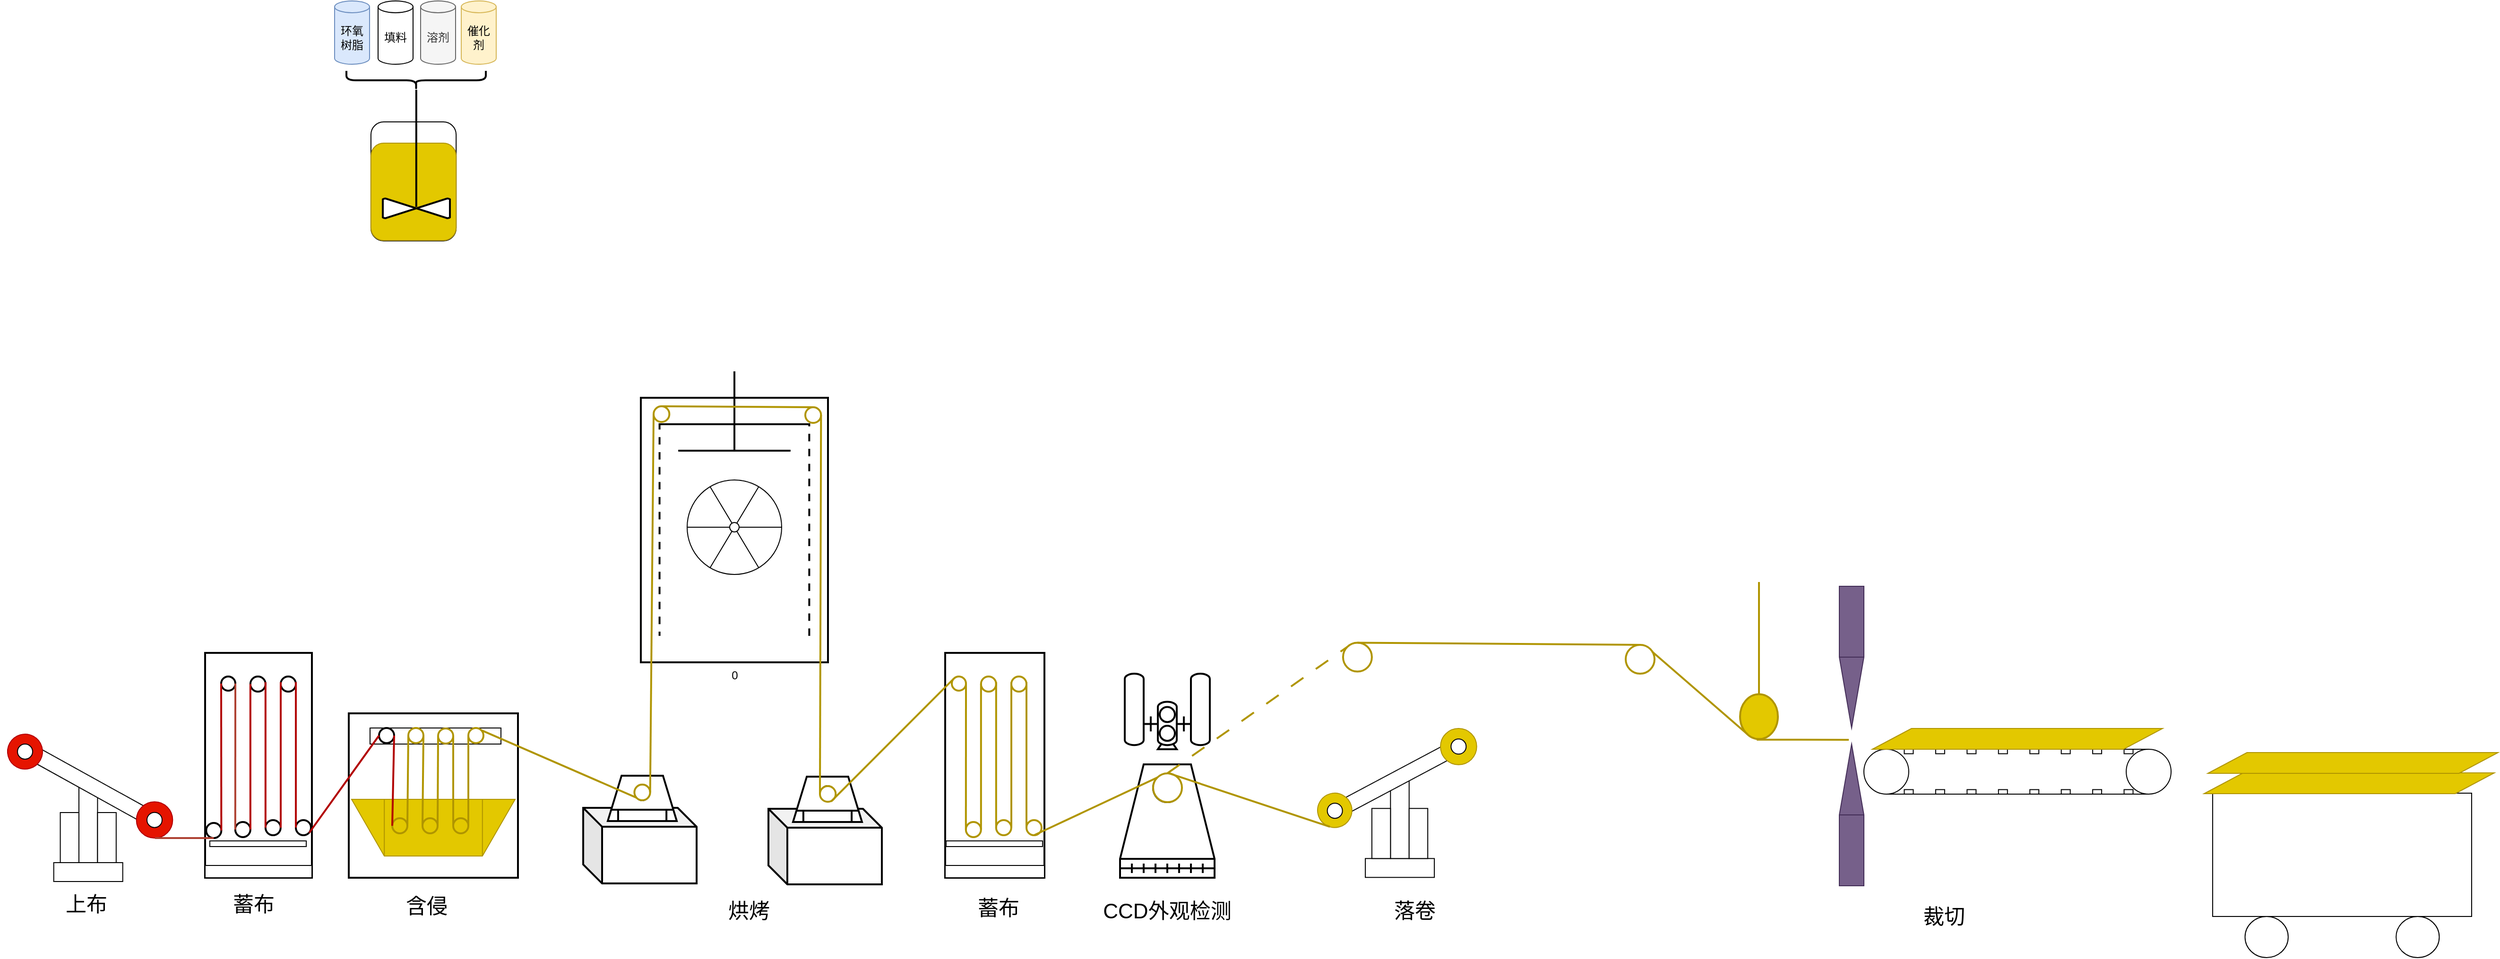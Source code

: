 <mxfile version="27.1.4">
  <diagram name="第 1 页" id="NM45Fy-Pm7l9fKpPG5w4">
    <mxGraphModel dx="3313" dy="3507" grid="0" gridSize="10" guides="1" tooltips="1" connect="1" arrows="1" fold="1" page="1" pageScale="1" pageWidth="900" pageHeight="1600" math="0" shadow="0">
      <root>
        <mxCell id="0" />
        <mxCell id="1" parent="0" />
        <mxCell id="Wi9fWY7tMc1d5rnaZym0-82" value="" style="verticalLabelPosition=bottom;verticalAlign=top;html=1;shape=mxgraph.basic.rect;fillColor2=none;strokeWidth=2;size=20;indent=5;" vertex="1" parent="1">
          <mxGeometry x="379" y="286" width="179" height="174" as="geometry" />
        </mxCell>
        <mxCell id="Wi9fWY7tMc1d5rnaZym0-72" value="" style="rounded=1;whiteSpace=wrap;html=1;direction=south;" vertex="1" parent="1">
          <mxGeometry x="402.45" y="-340" width="90.14" height="126" as="geometry" />
        </mxCell>
        <mxCell id="Wi9fWY7tMc1d5rnaZym0-1" value="环氧树脂" style="shape=cylinder3;whiteSpace=wrap;html=1;boundedLbl=1;backgroundOutline=1;size=6.229;fillColor=#dae8fc;strokeColor=#6c8ebf;" vertex="1" parent="1">
          <mxGeometry x="364" y="-468" width="37" height="67" as="geometry" />
        </mxCell>
        <mxCell id="Wi9fWY7tMc1d5rnaZym0-13" value="填料" style="shape=cylinder3;whiteSpace=wrap;html=1;boundedLbl=1;backgroundOutline=1;size=6.229;" vertex="1" parent="1">
          <mxGeometry x="410" y="-468" width="37" height="67" as="geometry" />
        </mxCell>
        <mxCell id="Wi9fWY7tMc1d5rnaZym0-14" value="溶剂" style="shape=cylinder3;whiteSpace=wrap;html=1;boundedLbl=1;backgroundOutline=1;size=6.229;fillColor=#f5f5f5;strokeColor=#666666;fontColor=#333333;" vertex="1" parent="1">
          <mxGeometry x="455" y="-468" width="37" height="67" as="geometry" />
        </mxCell>
        <mxCell id="Wi9fWY7tMc1d5rnaZym0-15" value="催化剂" style="shape=cylinder3;whiteSpace=wrap;html=1;boundedLbl=1;backgroundOutline=1;size=6.229;fillColor=#fff2cc;strokeColor=#d6b656;" vertex="1" parent="1">
          <mxGeometry x="498" y="-468" width="37" height="67" as="geometry" />
        </mxCell>
        <mxCell id="Wi9fWY7tMc1d5rnaZym0-23" value="" style="shape=curlyBracket;whiteSpace=wrap;html=1;rounded=1;labelPosition=left;verticalLabelPosition=middle;align=right;verticalAlign=middle;direction=north;strokeWidth=2;" vertex="1" parent="1">
          <mxGeometry x="376.5" y="-394" width="147.5" height="20" as="geometry" />
        </mxCell>
        <mxCell id="Wi9fWY7tMc1d5rnaZym0-24" value="" style="rounded=0;whiteSpace=wrap;html=1;" vertex="1" parent="1">
          <mxGeometry x="66.86" y="444" width="73" height="20" as="geometry" />
        </mxCell>
        <mxCell id="Wi9fWY7tMc1d5rnaZym0-25" value="" style="rounded=0;whiteSpace=wrap;html=1;" vertex="1" parent="1">
          <mxGeometry x="93.5" y="358" width="19.71" height="86" as="geometry" />
        </mxCell>
        <mxCell id="Wi9fWY7tMc1d5rnaZym0-29" value="" style="verticalLabelPosition=bottom;verticalAlign=top;html=1;shape=mxgraph.basic.plaque;dx=6;whiteSpace=wrap;rotation=29;" vertex="1" parent="1">
          <mxGeometry x="27" y="355" width="161.41" height="16" as="geometry" />
        </mxCell>
        <mxCell id="Wi9fWY7tMc1d5rnaZym0-30" value="" style="ellipse;whiteSpace=wrap;html=1;aspect=fixed;rotation=0;fillColor=#e51400;fontColor=#ffffff;strokeColor=#B20000;" vertex="1" parent="1">
          <mxGeometry x="154.32" y="379.66" width="38.34" height="38.34" as="geometry" />
        </mxCell>
        <mxCell id="Wi9fWY7tMc1d5rnaZym0-34" value="" style="ellipse;whiteSpace=wrap;html=1;aspect=fixed;rotation=29;fillColor=#e51400;fontColor=#ffffff;strokeColor=#B20000;" vertex="1" parent="1">
          <mxGeometry x="18" y="308" width="37" height="37" as="geometry" />
        </mxCell>
        <mxCell id="Wi9fWY7tMc1d5rnaZym0-35" value="" style="rounded=0;whiteSpace=wrap;html=1;" vertex="1" parent="1">
          <mxGeometry x="113.21" y="391" width="19.71" height="53" as="geometry" />
        </mxCell>
        <mxCell id="Wi9fWY7tMc1d5rnaZym0-36" value="" style="rounded=0;whiteSpace=wrap;html=1;" vertex="1" parent="1">
          <mxGeometry x="73.79" y="391" width="19.71" height="53" as="geometry" />
        </mxCell>
        <mxCell id="Wi9fWY7tMc1d5rnaZym0-37" value="" style="rounded=0;whiteSpace=wrap;html=1;strokeWidth=2;" vertex="1" parent="1">
          <mxGeometry x="227" y="222" width="113" height="238" as="geometry" />
        </mxCell>
        <mxCell id="Wi9fWY7tMc1d5rnaZym0-38" value="" style="ellipse;whiteSpace=wrap;html=1;aspect=fixed;strokeWidth=2;" vertex="1" parent="1">
          <mxGeometry x="244" y="247" width="15" height="15" as="geometry" />
        </mxCell>
        <mxCell id="Wi9fWY7tMc1d5rnaZym0-41" value="" style="ellipse;whiteSpace=wrap;html=1;aspect=fixed;strokeWidth=2;" vertex="1" parent="1">
          <mxGeometry x="228.16" y="402" width="16" height="16" as="geometry" />
        </mxCell>
        <mxCell id="Wi9fWY7tMc1d5rnaZym0-42" value="" style="ellipse;whiteSpace=wrap;html=1;aspect=fixed;strokeWidth=2;" vertex="1" parent="1">
          <mxGeometry x="258.91" y="401" width="16" height="16" as="geometry" />
        </mxCell>
        <mxCell id="Wi9fWY7tMc1d5rnaZym0-47" value="" style="endArrow=none;html=1;rounded=0;entryX=0.5;entryY=1;entryDx=0;entryDy=0;fillColor=#fad9d5;strokeColor=#ae4132;strokeWidth=2;" edge="1" parent="1" target="Wi9fWY7tMc1d5rnaZym0-41">
          <mxGeometry width="50" height="50" relative="1" as="geometry">
            <mxPoint x="174" y="418" as="sourcePoint" />
            <mxPoint x="245.5" y="418" as="targetPoint" />
          </mxGeometry>
        </mxCell>
        <mxCell id="Wi9fWY7tMc1d5rnaZym0-49" value="" style="endArrow=none;html=1;rounded=0;exitX=1;exitY=0.5;exitDx=0;exitDy=0;entryX=0;entryY=0.5;entryDx=0;entryDy=0;fillColor=#e51400;strokeColor=#B20000;strokeWidth=2;" edge="1" parent="1" source="Wi9fWY7tMc1d5rnaZym0-41" target="Wi9fWY7tMc1d5rnaZym0-38">
          <mxGeometry width="50" height="50" relative="1" as="geometry">
            <mxPoint x="329" y="344" as="sourcePoint" />
            <mxPoint x="379" y="294" as="targetPoint" />
          </mxGeometry>
        </mxCell>
        <mxCell id="Wi9fWY7tMc1d5rnaZym0-52" value="" style="endArrow=none;html=1;rounded=0;entryX=1;entryY=0.5;entryDx=0;entryDy=0;exitX=0;exitY=0.5;exitDx=0;exitDy=0;fillColor=#fad9d5;strokeColor=#ae4132;strokeWidth=2;" edge="1" parent="1" source="Wi9fWY7tMc1d5rnaZym0-42" target="Wi9fWY7tMc1d5rnaZym0-38">
          <mxGeometry width="50" height="50" relative="1" as="geometry">
            <mxPoint x="329" y="344" as="sourcePoint" />
            <mxPoint x="379" y="294" as="targetPoint" />
          </mxGeometry>
        </mxCell>
        <mxCell id="Wi9fWY7tMc1d5rnaZym0-53" value="" style="ellipse;whiteSpace=wrap;html=1;aspect=fixed;strokeWidth=2;" vertex="1" parent="1">
          <mxGeometry x="274.91" y="247" width="16" height="16" as="geometry" />
        </mxCell>
        <mxCell id="Wi9fWY7tMc1d5rnaZym0-55" value="" style="ellipse;whiteSpace=wrap;html=1;aspect=fixed;" vertex="1" parent="1">
          <mxGeometry x="165.49" y="390.83" width="16" height="16" as="geometry" />
        </mxCell>
        <mxCell id="Wi9fWY7tMc1d5rnaZym0-56" value="" style="ellipse;whiteSpace=wrap;html=1;aspect=fixed;" vertex="1" parent="1">
          <mxGeometry x="28.5" y="318.5" width="16" height="16" as="geometry" />
        </mxCell>
        <mxCell id="Wi9fWY7tMc1d5rnaZym0-59" value="" style="endArrow=none;html=1;rounded=0;entryX=1;entryY=0.5;entryDx=0;entryDy=0;exitX=0;exitY=0.5;exitDx=0;exitDy=0;fillColor=#e51400;strokeColor=#B20000;strokeWidth=2;" edge="1" parent="1">
          <mxGeometry width="50" height="50" relative="1" as="geometry">
            <mxPoint x="274.91" y="408.83" as="sourcePoint" />
            <mxPoint x="274.91" y="254.83" as="targetPoint" />
          </mxGeometry>
        </mxCell>
        <mxCell id="Wi9fWY7tMc1d5rnaZym0-60" value="" style="ellipse;whiteSpace=wrap;html=1;aspect=fixed;strokeWidth=2;" vertex="1" parent="1">
          <mxGeometry x="290.91" y="399" width="16" height="16" as="geometry" />
        </mxCell>
        <mxCell id="Wi9fWY7tMc1d5rnaZym0-61" value="" style="endArrow=none;html=1;rounded=0;entryX=1;entryY=0.5;entryDx=0;entryDy=0;exitX=0;exitY=0.5;exitDx=0;exitDy=0;fillColor=#e51400;strokeColor=#B20000;strokeWidth=2;" edge="1" parent="1">
          <mxGeometry width="50" height="50" relative="1" as="geometry">
            <mxPoint x="290.91" y="407" as="sourcePoint" />
            <mxPoint x="290.91" y="253" as="targetPoint" />
          </mxGeometry>
        </mxCell>
        <mxCell id="Wi9fWY7tMc1d5rnaZym0-62" value="" style="ellipse;whiteSpace=wrap;html=1;aspect=fixed;strokeWidth=2;" vertex="1" parent="1">
          <mxGeometry x="307" y="247" width="16" height="16" as="geometry" />
        </mxCell>
        <mxCell id="Wi9fWY7tMc1d5rnaZym0-63" value="" style="endArrow=none;html=1;rounded=0;entryX=1;entryY=0.5;entryDx=0;entryDy=0;exitX=0;exitY=0.5;exitDx=0;exitDy=0;fillColor=#e51400;strokeColor=#B20000;strokeWidth=2;" edge="1" parent="1">
          <mxGeometry width="50" height="50" relative="1" as="geometry">
            <mxPoint x="307" y="407" as="sourcePoint" />
            <mxPoint x="307" y="253" as="targetPoint" />
          </mxGeometry>
        </mxCell>
        <mxCell id="Wi9fWY7tMc1d5rnaZym0-64" value="" style="ellipse;whiteSpace=wrap;html=1;aspect=fixed;strokeWidth=2;" vertex="1" parent="1">
          <mxGeometry x="323" y="399" width="16" height="16" as="geometry" />
        </mxCell>
        <mxCell id="Wi9fWY7tMc1d5rnaZym0-65" value="" style="endArrow=none;html=1;rounded=0;entryX=1;entryY=0.5;entryDx=0;entryDy=0;exitX=0;exitY=0.5;exitDx=0;exitDy=0;fillColor=#e51400;strokeColor=#B20000;strokeWidth=2;" edge="1" parent="1">
          <mxGeometry width="50" height="50" relative="1" as="geometry">
            <mxPoint x="323" y="406.83" as="sourcePoint" />
            <mxPoint x="323" y="252.83" as="targetPoint" />
          </mxGeometry>
        </mxCell>
        <mxCell id="Wi9fWY7tMc1d5rnaZym0-66" value="" style="rounded=0;whiteSpace=wrap;html=1;" vertex="1" parent="1">
          <mxGeometry x="232" y="421" width="102" height="6" as="geometry" />
        </mxCell>
        <mxCell id="Wi9fWY7tMc1d5rnaZym0-67" value="" style="rounded=0;whiteSpace=wrap;html=1;" vertex="1" parent="1">
          <mxGeometry x="227" y="447" width="113" height="13" as="geometry" />
        </mxCell>
        <mxCell id="Wi9fWY7tMc1d5rnaZym0-73" value="" style="rounded=1;whiteSpace=wrap;html=1;direction=south;fillColor=#e3c800;fontColor=#000000;strokeColor=#B09500;" vertex="1" parent="1">
          <mxGeometry x="402.45" y="-317.5" width="90.14" height="103" as="geometry" />
        </mxCell>
        <mxCell id="Wi9fWY7tMc1d5rnaZym0-20" value="" style="verticalLabelPosition=bottom;verticalAlign=top;html=1;shape=mxgraph.flowchart.collate;direction=south;strokeWidth=2;" vertex="1" parent="1">
          <mxGeometry x="415.02" y="-259" width="71" height="21" as="geometry" />
        </mxCell>
        <mxCell id="Wi9fWY7tMc1d5rnaZym0-17" value="" style="line;strokeWidth=2;direction=south;html=1;" vertex="1" parent="1">
          <mxGeometry x="445.25" y="-374" width="10.34" height="124" as="geometry" />
        </mxCell>
        <mxCell id="Wi9fWY7tMc1d5rnaZym0-81" value="" style="verticalLabelPosition=bottom;align=center;dashed=0;html=1;verticalAlign=top;shape=mxgraph.pid.crushers_grinding.crusher;fillColor=#e3c800;fontColor=#000000;strokeColor=#B09500;" vertex="1" parent="1">
          <mxGeometry x="382" y="377" width="173" height="60" as="geometry" />
        </mxCell>
        <mxCell id="Wi9fWY7tMc1d5rnaZym0-83" value="" style="verticalLabelPosition=bottom;verticalAlign=top;html=1;shape=mxgraph.basic.rect;fillColor2=none;strokeWidth=1;size=20;indent=5;" vertex="1" parent="1">
          <mxGeometry x="401.5" y="301.5" width="138.5" height="17" as="geometry" />
        </mxCell>
        <mxCell id="Wi9fWY7tMc1d5rnaZym0-84" value="" style="ellipse;whiteSpace=wrap;html=1;aspect=fixed;strokeWidth=2;" vertex="1" parent="1">
          <mxGeometry x="411" y="301.5" width="16" height="16" as="geometry" />
        </mxCell>
        <mxCell id="Wi9fWY7tMc1d5rnaZym0-85" value="" style="ellipse;whiteSpace=wrap;html=1;aspect=fixed;strokeWidth=2;strokeColor=light-dark(#b09500, #ededed);align=center;verticalAlign=middle;fontFamily=Helvetica;fontSize=12;fontColor=default;fillColor=default;" vertex="1" parent="1">
          <mxGeometry x="442" y="301.5" width="16" height="16" as="geometry" />
        </mxCell>
        <mxCell id="Wi9fWY7tMc1d5rnaZym0-87" value="" style="ellipse;whiteSpace=wrap;html=1;aspect=fixed;strokeWidth=2;strokeColor=light-dark(#b09500, #ededed);" vertex="1" parent="1">
          <mxGeometry x="473.5" y="302" width="16" height="16" as="geometry" />
        </mxCell>
        <mxCell id="Wi9fWY7tMc1d5rnaZym0-88" value="" style="ellipse;whiteSpace=wrap;html=1;aspect=fixed;strokeWidth=2;fillColor=default;strokeColor=light-dark(#b09500, #ededed);align=center;verticalAlign=middle;fontFamily=Helvetica;fontSize=12;fontColor=default;" vertex="1" parent="1">
          <mxGeometry x="505.5" y="301.5" width="16" height="16" as="geometry" />
        </mxCell>
        <mxCell id="Wi9fWY7tMc1d5rnaZym0-89" value="" style="endArrow=none;html=1;rounded=0;exitX=0.975;exitY=0.8;exitDx=0;exitDy=0;entryX=0;entryY=0.5;entryDx=0;entryDy=0;exitPerimeter=0;fillColor=#e51400;strokeColor=#B20000;strokeWidth=2;" edge="1" parent="1" source="Wi9fWY7tMc1d5rnaZym0-37" target="Wi9fWY7tMc1d5rnaZym0-84">
          <mxGeometry width="50" height="50" relative="1" as="geometry">
            <mxPoint x="534" y="297" as="sourcePoint" />
            <mxPoint x="584" y="247" as="targetPoint" />
          </mxGeometry>
        </mxCell>
        <mxCell id="Wi9fWY7tMc1d5rnaZym0-90" value="" style="ellipse;whiteSpace=wrap;html=1;aspect=fixed;fillColor=#e3c800;fontColor=#000000;strokeColor=#B09500;strokeWidth=2;" vertex="1" parent="1">
          <mxGeometry x="425" y="397" width="16" height="16" as="geometry" />
        </mxCell>
        <mxCell id="Wi9fWY7tMc1d5rnaZym0-91" value="" style="endArrow=none;html=1;rounded=0;entryX=1;entryY=0.5;entryDx=0;entryDy=0;fillColor=#e51400;strokeColor=#B20000;strokeWidth=2;" edge="1" parent="1" target="Wi9fWY7tMc1d5rnaZym0-84">
          <mxGeometry width="50" height="50" relative="1" as="geometry">
            <mxPoint x="425" y="405" as="sourcePoint" />
            <mxPoint x="444" y="328" as="targetPoint" />
          </mxGeometry>
        </mxCell>
        <mxCell id="Wi9fWY7tMc1d5rnaZym0-92" value="" style="endArrow=none;html=1;rounded=0;entryX=0;entryY=0.5;entryDx=0;entryDy=0;exitX=1;exitY=0.5;exitDx=0;exitDy=0;fillColor=#e3c800;strokeColor=#B09500;strokeWidth=2;" edge="1" parent="1" source="Wi9fWY7tMc1d5rnaZym0-90" target="Wi9fWY7tMc1d5rnaZym0-85">
          <mxGeometry width="50" height="50" relative="1" as="geometry">
            <mxPoint x="422" y="452" as="sourcePoint" />
            <mxPoint x="424" y="353" as="targetPoint" />
          </mxGeometry>
        </mxCell>
        <mxCell id="Wi9fWY7tMc1d5rnaZym0-93" value="" style="ellipse;whiteSpace=wrap;html=1;aspect=fixed;fillColor=#e3c800;fontColor=#000000;strokeColor=#B09500;strokeWidth=2;" vertex="1" parent="1">
          <mxGeometry x="457" y="397" width="16" height="16" as="geometry" />
        </mxCell>
        <mxCell id="Wi9fWY7tMc1d5rnaZym0-94" value="" style="endArrow=none;html=1;rounded=0;entryX=0;entryY=0.5;entryDx=0;entryDy=0;exitX=1;exitY=0.5;exitDx=0;exitDy=0;fillColor=#e3c800;strokeColor=#B09500;strokeWidth=2;" edge="1" parent="1">
          <mxGeometry width="50" height="50" relative="1" as="geometry">
            <mxPoint x="457" y="404" as="sourcePoint" />
            <mxPoint x="458" y="309" as="targetPoint" />
          </mxGeometry>
        </mxCell>
        <mxCell id="Wi9fWY7tMc1d5rnaZym0-95" value="" style="endArrow=none;html=1;rounded=0;entryX=0;entryY=0.5;entryDx=0;entryDy=0;exitX=1;exitY=0.5;exitDx=0;exitDy=0;fillColor=#e3c800;strokeColor=#B09500;strokeWidth=2;" edge="1" parent="1" source="Wi9fWY7tMc1d5rnaZym0-93" target="Wi9fWY7tMc1d5rnaZym0-87">
          <mxGeometry width="50" height="50" relative="1" as="geometry">
            <mxPoint x="473.5" y="405" as="sourcePoint" />
            <mxPoint x="474.5" y="310" as="targetPoint" />
          </mxGeometry>
        </mxCell>
        <mxCell id="Wi9fWY7tMc1d5rnaZym0-96" value="" style="ellipse;whiteSpace=wrap;html=1;aspect=fixed;fillColor=#e3c800;fontColor=#000000;strokeColor=#B09500;strokeWidth=2;" vertex="1" parent="1">
          <mxGeometry x="489.5" y="397" width="16" height="16" as="geometry" />
        </mxCell>
        <mxCell id="Wi9fWY7tMc1d5rnaZym0-97" value="" style="endArrow=none;html=1;rounded=0;exitX=0;exitY=0.5;exitDx=0;exitDy=0;fillColor=#e3c800;strokeColor=#B09500;strokeWidth=2;entryX=1;entryY=0.5;entryDx=0;entryDy=0;" edge="1" parent="1" source="Wi9fWY7tMc1d5rnaZym0-96" target="Wi9fWY7tMc1d5rnaZym0-87">
          <mxGeometry width="50" height="50" relative="1" as="geometry">
            <mxPoint x="489.5" y="403" as="sourcePoint" />
            <mxPoint x="490" y="309" as="targetPoint" />
          </mxGeometry>
        </mxCell>
        <mxCell id="Wi9fWY7tMc1d5rnaZym0-98" value="" style="endArrow=none;html=1;rounded=0;exitX=1;exitY=0.5;exitDx=0;exitDy=0;fillColor=#e3c800;strokeColor=#B09500;strokeWidth=2;entryX=0;entryY=0.5;entryDx=0;entryDy=0;" edge="1" parent="1" source="Wi9fWY7tMc1d5rnaZym0-96" target="Wi9fWY7tMc1d5rnaZym0-88">
          <mxGeometry width="50" height="50" relative="1" as="geometry">
            <mxPoint x="508" y="403" as="sourcePoint" />
            <mxPoint x="508" y="308" as="targetPoint" />
          </mxGeometry>
        </mxCell>
        <mxCell id="Wi9fWY7tMc1d5rnaZym0-104" value="" style="shape=cube;whiteSpace=wrap;html=1;boundedLbl=1;backgroundOutline=1;darkOpacity=0.05;darkOpacity2=0.1;strokeWidth=2;" vertex="1" parent="1">
          <mxGeometry x="627.02" y="386" width="120" height="80" as="geometry" />
        </mxCell>
        <mxCell id="Wi9fWY7tMc1d5rnaZym0-103" value="" style="shape=mxgraph.pid.shaping_machines.pelletizing_disc;html=1;pointerEvents=1;align=center;verticalLabelPosition=bottom;verticalAlign=top;dashed=0;strokeWidth=2;" vertex="1" parent="1">
          <mxGeometry x="653.02" y="352" width="73" height="48" as="geometry" />
        </mxCell>
        <mxCell id="Wi9fWY7tMc1d5rnaZym0-105" value="" style="endArrow=none;html=1;rounded=0;exitX=1;exitY=0;exitDx=0;exitDy=0;entryX=0.429;entryY=0.493;entryDx=0;entryDy=0;entryPerimeter=0;strokeWidth=2;fillColor=#e3c800;strokeColor=#B09500;" edge="1" parent="1" source="Wi9fWY7tMc1d5rnaZym0-88" target="Wi9fWY7tMc1d5rnaZym0-103">
          <mxGeometry width="50" height="50" relative="1" as="geometry">
            <mxPoint x="598" y="331" as="sourcePoint" />
            <mxPoint x="648" y="281" as="targetPoint" />
          </mxGeometry>
        </mxCell>
        <mxCell id="Wi9fWY7tMc1d5rnaZym0-106" value="" style="ellipse;whiteSpace=wrap;html=1;aspect=fixed;strokeWidth=2;fillColor=default;strokeColor=light-dark(#b09500, #ededed);align=center;verticalAlign=middle;fontFamily=Helvetica;fontSize=12;fontColor=default;" vertex="1" parent="1">
          <mxGeometry x="681.19" y="361.34" width="16.66" height="16.66" as="geometry" />
        </mxCell>
        <mxCell id="Wi9fWY7tMc1d5rnaZym0-107" value="0" style="shape=mxgraph.pid.centrifuges.centrifuge_(pusher);html=1;pointerEvents=1;align=center;verticalLabelPosition=bottom;verticalAlign=top;dashed=0;direction=south;strokeWidth=2;" vertex="1" parent="1">
          <mxGeometry x="688" y="-76" width="198" height="308" as="geometry" />
        </mxCell>
        <mxCell id="Wi9fWY7tMc1d5rnaZym0-111" value="" style="shape=cube;whiteSpace=wrap;html=1;boundedLbl=1;backgroundOutline=1;darkOpacity=0.05;darkOpacity2=0.1;strokeWidth=2;" vertex="1" parent="1">
          <mxGeometry x="823" y="387" width="120" height="80" as="geometry" />
        </mxCell>
        <mxCell id="Wi9fWY7tMc1d5rnaZym0-112" value="" style="shape=mxgraph.pid.shaping_machines.pelletizing_disc;html=1;pointerEvents=1;align=center;verticalLabelPosition=bottom;verticalAlign=top;dashed=0;strokeWidth=2;" vertex="1" parent="1">
          <mxGeometry x="849" y="353" width="73" height="48" as="geometry" />
        </mxCell>
        <mxCell id="Wi9fWY7tMc1d5rnaZym0-113" value="" style="ellipse;whiteSpace=wrap;html=1;aspect=fixed;strokeWidth=2;fillColor=default;strokeColor=light-dark(#b09500, #ededed);align=center;verticalAlign=middle;fontFamily=Helvetica;fontSize=12;fontColor=default;" vertex="1" parent="1">
          <mxGeometry x="877.5" y="363" width="16.66" height="16.66" as="geometry" />
        </mxCell>
        <mxCell id="Wi9fWY7tMc1d5rnaZym0-115" value="" style="ellipse;whiteSpace=wrap;html=1;aspect=fixed;strokeWidth=2;fillColor=default;strokeColor=light-dark(#b09500, #ededed);align=center;verticalAlign=middle;fontFamily=Helvetica;fontSize=12;fontColor=default;" vertex="1" parent="1">
          <mxGeometry x="701.52" y="-39" width="16.66" height="16.66" as="geometry" />
        </mxCell>
        <mxCell id="Wi9fWY7tMc1d5rnaZym0-116" value="" style="ellipse;whiteSpace=wrap;html=1;aspect=fixed;strokeWidth=2;fillColor=default;strokeColor=light-dark(#b09500, #ededed);align=center;verticalAlign=middle;fontFamily=Helvetica;fontSize=12;fontColor=default;" vertex="1" parent="1">
          <mxGeometry x="862" y="-38" width="16.66" height="16.66" as="geometry" />
        </mxCell>
        <mxCell id="Wi9fWY7tMc1d5rnaZym0-117" value="" style="endArrow=none;html=1;rounded=0;entryX=0;entryY=0.5;entryDx=0;entryDy=0;exitX=1;exitY=0.5;exitDx=0;exitDy=0;strokeWidth=2;fillColor=#e3c800;strokeColor=#B09500;" edge="1" parent="1" source="Wi9fWY7tMc1d5rnaZym0-106" target="Wi9fWY7tMc1d5rnaZym0-115">
          <mxGeometry width="50" height="50" relative="1" as="geometry">
            <mxPoint x="671" y="159" as="sourcePoint" />
            <mxPoint x="681.52" y="-30.67" as="targetPoint" />
          </mxGeometry>
        </mxCell>
        <mxCell id="Wi9fWY7tMc1d5rnaZym0-118" value="" style="shape=mxgraph.pid.feeders.proportional_feeder_(rotary_valve);html=1;pointerEvents=1;align=center;verticalLabelPosition=bottom;verticalAlign=top;dashed=0;" vertex="1" parent="1">
          <mxGeometry x="737" y="39" width="100" height="100" as="geometry" />
        </mxCell>
        <mxCell id="Wi9fWY7tMc1d5rnaZym0-119" value="" style="endArrow=none;html=1;rounded=0;exitX=0.124;exitY=0.912;exitDx=0;exitDy=0;exitPerimeter=0;strokeWidth=2;fillColor=#e3c800;strokeColor=#B09500;entryX=0.5;entryY=0;entryDx=0;entryDy=0;" edge="1" parent="1" target="Wi9fWY7tMc1d5rnaZym0-116">
          <mxGeometry width="50" height="50" relative="1" as="geometry">
            <mxPoint x="709.996" y="-38.998" as="sourcePoint" />
            <mxPoint x="900" y="-37" as="targetPoint" />
          </mxGeometry>
        </mxCell>
        <mxCell id="Wi9fWY7tMc1d5rnaZym0-121" value="" style="endArrow=none;html=1;rounded=0;entryX=1;entryY=0.5;entryDx=0;entryDy=0;strokeWidth=2;exitX=0;exitY=0.5;exitDx=0;exitDy=0;fillColor=#e3c800;strokeColor=#B09500;" edge="1" parent="1" source="Wi9fWY7tMc1d5rnaZym0-113" target="Wi9fWY7tMc1d5rnaZym0-116">
          <mxGeometry width="50" height="50" relative="1" as="geometry">
            <mxPoint x="875" y="260" as="sourcePoint" />
            <mxPoint x="951" y="88" as="targetPoint" />
          </mxGeometry>
        </mxCell>
        <mxCell id="Wi9fWY7tMc1d5rnaZym0-122" value="" style="rounded=0;whiteSpace=wrap;html=1;strokeWidth=2;" vertex="1" parent="1">
          <mxGeometry x="1010" y="222" width="105" height="238" as="geometry" />
        </mxCell>
        <mxCell id="Wi9fWY7tMc1d5rnaZym0-123" value="" style="ellipse;whiteSpace=wrap;html=1;aspect=fixed;strokeWidth=2;strokeColor=light-dark(#b09500, #ededed);align=center;verticalAlign=middle;fontFamily=Helvetica;fontSize=12;fontColor=default;fillColor=default;" vertex="1" parent="1">
          <mxGeometry x="1017" y="247" width="15" height="15" as="geometry" />
        </mxCell>
        <mxCell id="Wi9fWY7tMc1d5rnaZym0-125" value="" style="ellipse;whiteSpace=wrap;html=1;aspect=fixed;strokeWidth=2;strokeColor=light-dark(#b09500, #ededed);align=center;verticalAlign=middle;fontFamily=Helvetica;fontSize=12;fontColor=default;fillColor=default;" vertex="1" parent="1">
          <mxGeometry x="1031.91" y="401" width="16" height="16" as="geometry" />
        </mxCell>
        <mxCell id="Wi9fWY7tMc1d5rnaZym0-127" value="" style="endArrow=none;html=1;rounded=0;entryX=1;entryY=0.5;entryDx=0;entryDy=0;exitX=0;exitY=0.5;exitDx=0;exitDy=0;fillColor=#e3c800;strokeColor=#B09500;strokeWidth=2;" edge="1" parent="1" source="Wi9fWY7tMc1d5rnaZym0-125" target="Wi9fWY7tMc1d5rnaZym0-123">
          <mxGeometry width="50" height="50" relative="1" as="geometry">
            <mxPoint x="1102" y="344" as="sourcePoint" />
            <mxPoint x="1152" y="294" as="targetPoint" />
          </mxGeometry>
        </mxCell>
        <mxCell id="Wi9fWY7tMc1d5rnaZym0-128" value="" style="ellipse;whiteSpace=wrap;html=1;aspect=fixed;strokeWidth=2;strokeColor=light-dark(#b09500, #ededed);align=center;verticalAlign=middle;fontFamily=Helvetica;fontSize=12;fontColor=default;fillColor=default;" vertex="1" parent="1">
          <mxGeometry x="1047.91" y="247" width="16" height="16" as="geometry" />
        </mxCell>
        <mxCell id="Wi9fWY7tMc1d5rnaZym0-129" value="" style="endArrow=none;html=1;rounded=0;entryX=1;entryY=0.5;entryDx=0;entryDy=0;exitX=0;exitY=0.5;exitDx=0;exitDy=0;fillColor=#e3c800;strokeColor=#B09500;strokeWidth=2;" edge="1" parent="1">
          <mxGeometry width="50" height="50" relative="1" as="geometry">
            <mxPoint x="1047.91" y="408.83" as="sourcePoint" />
            <mxPoint x="1047.91" y="254.83" as="targetPoint" />
          </mxGeometry>
        </mxCell>
        <mxCell id="Wi9fWY7tMc1d5rnaZym0-130" value="" style="ellipse;whiteSpace=wrap;html=1;aspect=fixed;strokeWidth=2;strokeColor=light-dark(#b09500, #ededed);align=center;verticalAlign=middle;fontFamily=Helvetica;fontSize=12;fontColor=default;fillColor=default;" vertex="1" parent="1">
          <mxGeometry x="1063.91" y="399" width="16" height="16" as="geometry" />
        </mxCell>
        <mxCell id="Wi9fWY7tMc1d5rnaZym0-131" value="" style="endArrow=none;html=1;rounded=0;entryX=1;entryY=0.5;entryDx=0;entryDy=0;exitX=0;exitY=0.5;exitDx=0;exitDy=0;fillColor=#e3c800;strokeColor=#B09500;strokeWidth=2;" edge="1" parent="1">
          <mxGeometry width="50" height="50" relative="1" as="geometry">
            <mxPoint x="1063.91" y="407" as="sourcePoint" />
            <mxPoint x="1063.91" y="253" as="targetPoint" />
          </mxGeometry>
        </mxCell>
        <mxCell id="Wi9fWY7tMc1d5rnaZym0-132" value="" style="ellipse;whiteSpace=wrap;html=1;aspect=fixed;strokeWidth=2;strokeColor=light-dark(#b09500, #ededed);align=center;verticalAlign=middle;fontFamily=Helvetica;fontSize=12;fontColor=default;fillColor=default;" vertex="1" parent="1">
          <mxGeometry x="1080" y="247" width="16" height="16" as="geometry" />
        </mxCell>
        <mxCell id="Wi9fWY7tMc1d5rnaZym0-133" value="" style="endArrow=none;html=1;rounded=0;entryX=1;entryY=0.5;entryDx=0;entryDy=0;exitX=0;exitY=0.5;exitDx=0;exitDy=0;fillColor=#e3c800;strokeColor=#B09500;strokeWidth=2;" edge="1" parent="1">
          <mxGeometry width="50" height="50" relative="1" as="geometry">
            <mxPoint x="1080" y="407" as="sourcePoint" />
            <mxPoint x="1080" y="253" as="targetPoint" />
          </mxGeometry>
        </mxCell>
        <mxCell id="Wi9fWY7tMc1d5rnaZym0-134" value="" style="ellipse;whiteSpace=wrap;html=1;aspect=fixed;strokeWidth=2;strokeColor=light-dark(#b09500, #ededed);align=center;verticalAlign=middle;fontFamily=Helvetica;fontSize=12;fontColor=default;fillColor=default;" vertex="1" parent="1">
          <mxGeometry x="1096" y="399" width="16" height="16" as="geometry" />
        </mxCell>
        <mxCell id="Wi9fWY7tMc1d5rnaZym0-135" value="" style="endArrow=none;html=1;rounded=0;entryX=1;entryY=0.5;entryDx=0;entryDy=0;exitX=0;exitY=0.5;exitDx=0;exitDy=0;fillColor=#e3c800;strokeColor=#B09500;strokeWidth=2;" edge="1" parent="1">
          <mxGeometry width="50" height="50" relative="1" as="geometry">
            <mxPoint x="1096" y="406.83" as="sourcePoint" />
            <mxPoint x="1096" y="252.83" as="targetPoint" />
          </mxGeometry>
        </mxCell>
        <mxCell id="Wi9fWY7tMc1d5rnaZym0-136" value="" style="rounded=0;whiteSpace=wrap;html=1;" vertex="1" parent="1">
          <mxGeometry x="1011" y="421" width="102" height="6" as="geometry" />
        </mxCell>
        <mxCell id="Wi9fWY7tMc1d5rnaZym0-137" value="" style="rounded=0;whiteSpace=wrap;html=1;" vertex="1" parent="1">
          <mxGeometry x="1010" y="447" width="105" height="13" as="geometry" />
        </mxCell>
        <mxCell id="Wi9fWY7tMc1d5rnaZym0-139" value="" style="endArrow=none;html=1;rounded=0;exitX=0.552;exitY=0.547;exitDx=0;exitDy=0;exitPerimeter=0;entryX=0;entryY=0;entryDx=0;entryDy=0;strokeWidth=2;fillColor=#e3c800;strokeColor=#B09500;" edge="1" parent="1" source="Wi9fWY7tMc1d5rnaZym0-112" target="Wi9fWY7tMc1d5rnaZym0-123">
          <mxGeometry width="50" height="50" relative="1" as="geometry">
            <mxPoint x="928" y="354" as="sourcePoint" />
            <mxPoint x="978" y="304" as="targetPoint" />
          </mxGeometry>
        </mxCell>
        <mxCell id="Wi9fWY7tMc1d5rnaZym0-140" value="" style="verticalLabelPosition=bottom;outlineConnect=0;align=center;dashed=0;html=1;verticalAlign=top;shape=mxgraph.pid.compressors.compressor_and_silencers;pointerEvents=1;strokeWidth=2;" vertex="1" parent="1">
          <mxGeometry x="1200" y="244" width="90" height="80" as="geometry" />
        </mxCell>
        <mxCell id="Wi9fWY7tMc1d5rnaZym0-141" value="" style="verticalLabelPosition=bottom;outlineConnect=0;align=center;dashed=0;html=1;verticalAlign=top;shape=mxgraph.pid.misc.cooling_tower_(dry,_induced_draught);strokeWidth=2;" vertex="1" parent="1">
          <mxGeometry x="1195" y="340" width="100" height="120" as="geometry" />
        </mxCell>
        <mxCell id="Wi9fWY7tMc1d5rnaZym0-147" value="" style="rounded=0;whiteSpace=wrap;html=1;" vertex="1" parent="1">
          <mxGeometry x="1454.509" y="439.649" width="73" height="20" as="geometry" />
        </mxCell>
        <mxCell id="Wi9fWY7tMc1d5rnaZym0-148" value="" style="rounded=0;whiteSpace=wrap;html=1;" vertex="1" parent="1">
          <mxGeometry x="1481.149" y="353.649" width="19.71" height="86" as="geometry" />
        </mxCell>
        <mxCell id="Wi9fWY7tMc1d5rnaZym0-149" value="" style="verticalLabelPosition=bottom;verticalAlign=top;html=1;shape=mxgraph.basic.plaque;dx=6;whiteSpace=wrap;rotation=332;" vertex="1" parent="1">
          <mxGeometry x="1407.729" y="346.999" width="161.41" height="16" as="geometry" />
        </mxCell>
        <mxCell id="Wi9fWY7tMc1d5rnaZym0-150" value="" style="ellipse;whiteSpace=wrap;html=1;aspect=fixed;rotation=0;fillColor=#e3c800;fontColor=#000000;strokeColor=#B09500;" vertex="1" parent="1">
          <mxGeometry x="1533.999" y="301.999" width="38.34" height="38.34" as="geometry" />
        </mxCell>
        <mxCell id="Wi9fWY7tMc1d5rnaZym0-151" value="" style="ellipse;whiteSpace=wrap;html=1;aspect=fixed;rotation=29;fillColor=#e3c800;fontColor=#000000;strokeColor=#B09500;" vertex="1" parent="1">
          <mxGeometry x="1404" y="370.48" width="36.35" height="36.35" as="geometry" />
        </mxCell>
        <mxCell id="Wi9fWY7tMc1d5rnaZym0-152" value="" style="rounded=0;whiteSpace=wrap;html=1;" vertex="1" parent="1">
          <mxGeometry x="1500.859" y="386.649" width="19.71" height="53" as="geometry" />
        </mxCell>
        <mxCell id="Wi9fWY7tMc1d5rnaZym0-153" value="" style="rounded=0;whiteSpace=wrap;html=1;" vertex="1" parent="1">
          <mxGeometry x="1461.439" y="386.649" width="19.71" height="53" as="geometry" />
        </mxCell>
        <mxCell id="Wi9fWY7tMc1d5rnaZym0-154" value="" style="ellipse;whiteSpace=wrap;html=1;aspect=fixed;" vertex="1" parent="1">
          <mxGeometry x="1545.169" y="313.169" width="16" height="16" as="geometry" />
        </mxCell>
        <mxCell id="Wi9fWY7tMc1d5rnaZym0-155" value="" style="ellipse;whiteSpace=wrap;html=1;aspect=fixed;" vertex="1" parent="1">
          <mxGeometry x="1414.299" y="381.099" width="16" height="16" as="geometry" />
        </mxCell>
        <mxCell id="Wi9fWY7tMc1d5rnaZym0-156" value="" style="endArrow=none;html=1;rounded=0;strokeWidth=2;fillColor=#e3c800;strokeColor=#B09500;" edge="1" parent="1">
          <mxGeometry width="50" height="50" relative="1" as="geometry">
            <mxPoint x="1104" y="415" as="sourcePoint" />
            <mxPoint x="1235" y="353.659" as="targetPoint" />
          </mxGeometry>
        </mxCell>
        <mxCell id="Wi9fWY7tMc1d5rnaZym0-157" value="" style="ellipse;whiteSpace=wrap;html=1;aspect=fixed;strokeWidth=2;strokeColor=light-dark(#b09500, #ededed);align=center;verticalAlign=middle;fontFamily=Helvetica;fontSize=12;fontColor=default;fillColor=default;" vertex="1" parent="1">
          <mxGeometry x="1230" y="349.5" width="30.5" height="30.5" as="geometry" />
        </mxCell>
        <mxCell id="Wi9fWY7tMc1d5rnaZym0-158" value="" style="endArrow=none;html=1;rounded=0;exitX=0.547;exitY=-0.001;exitDx=0;exitDy=0;exitPerimeter=0;strokeWidth=2;fillColor=#e3c800;strokeColor=#B09500;" edge="1" parent="1" source="Wi9fWY7tMc1d5rnaZym0-157">
          <mxGeometry width="50" height="50" relative="1" as="geometry">
            <mxPoint x="1228" y="403" as="sourcePoint" />
            <mxPoint x="1417" y="406" as="targetPoint" />
          </mxGeometry>
        </mxCell>
        <mxCell id="Wi9fWY7tMc1d5rnaZym0-162" value="" style="verticalLabelPosition=bottom;outlineConnect=0;align=center;dashed=0;html=1;verticalAlign=top;shape=mxgraph.pid2misc.conveyor" vertex="1" parent="1">
          <mxGeometry x="1982" y="324" width="325" height="47.46" as="geometry" />
        </mxCell>
        <mxCell id="Wi9fWY7tMc1d5rnaZym0-164" value="" style="verticalLabelPosition=bottom;align=center;dashed=0;html=1;verticalAlign=top;shape=mxgraph.pid.fittings.open_disc;direction=west;strokeWidth=2;fillColor=#e3c800;fontColor=#000000;strokeColor=#B09500;" vertex="1" parent="1">
          <mxGeometry x="1851" y="147" width="40" height="166.17" as="geometry" />
        </mxCell>
        <mxCell id="Wi9fWY7tMc1d5rnaZym0-169" value="" style="verticalLabelPosition=bottom;align=center;dashed=0;html=1;verticalAlign=top;shape=mxgraph.pid.piping.exhaust_head;fillColor=#76608a;fontColor=#ffffff;strokeColor=#432D57;" vertex="1" parent="1">
          <mxGeometry x="1956" y="151.5" width="26" height="150" as="geometry" />
        </mxCell>
        <mxCell id="Wi9fWY7tMc1d5rnaZym0-170" value="" style="verticalLabelPosition=bottom;align=center;dashed=0;html=1;verticalAlign=top;shape=mxgraph.pid.piping.exhaust_head;fillColor=#76608a;fontColor=#ffffff;strokeColor=#432D57;direction=west;" vertex="1" parent="1">
          <mxGeometry x="1956" y="318.5" width="26" height="150" as="geometry" />
        </mxCell>
        <mxCell id="Wi9fWY7tMc1d5rnaZym0-171" value="" style="ellipse;whiteSpace=wrap;html=1;aspect=fixed;strokeWidth=2;strokeColor=light-dark(#b09500, #ededed);align=center;verticalAlign=middle;fontFamily=Helvetica;fontSize=12;fontColor=default;fillColor=default;" vertex="1" parent="1">
          <mxGeometry x="1430.94" y="211.25" width="30.5" height="30.5" as="geometry" />
        </mxCell>
        <mxCell id="Wi9fWY7tMc1d5rnaZym0-172" value="" style="ellipse;whiteSpace=wrap;html=1;aspect=fixed;strokeWidth=2;strokeColor=light-dark(#b09500, #ededed);align=center;verticalAlign=middle;fontFamily=Helvetica;fontSize=12;fontColor=default;fillColor=default;" vertex="1" parent="1">
          <mxGeometry x="1730" y="213.5" width="30.5" height="30.5" as="geometry" />
        </mxCell>
        <mxCell id="Wi9fWY7tMc1d5rnaZym0-174" value="" style="endArrow=none;html=1;rounded=0;strokeWidth=2;fillColor=#e3c800;strokeColor=#B09500;entryX=0;entryY=0;entryDx=0;entryDy=0;dashed=1;dashPattern=8 8;" edge="1" parent="1" target="Wi9fWY7tMc1d5rnaZym0-171">
          <mxGeometry width="50" height="50" relative="1" as="geometry">
            <mxPoint x="1245" y="349.5" as="sourcePoint" />
            <mxPoint x="1334" y="306.5" as="targetPoint" />
          </mxGeometry>
        </mxCell>
        <mxCell id="Wi9fWY7tMc1d5rnaZym0-175" value="" style="endArrow=none;html=1;rounded=0;exitX=0.5;exitY=0;exitDx=0;exitDy=0;entryX=0.5;entryY=0;entryDx=0;entryDy=0;strokeWidth=2;fillColor=#e3c800;strokeColor=#B09500;" edge="1" parent="1" source="Wi9fWY7tMc1d5rnaZym0-171" target="Wi9fWY7tMc1d5rnaZym0-172">
          <mxGeometry width="50" height="50" relative="1" as="geometry">
            <mxPoint x="1404" y="337" as="sourcePoint" />
            <mxPoint x="1454" y="287" as="targetPoint" />
          </mxGeometry>
        </mxCell>
        <mxCell id="Wi9fWY7tMc1d5rnaZym0-176" value="" style="endArrow=none;html=1;rounded=0;exitX=0.91;exitY=0.229;exitDx=0;exitDy=0;entryX=0.808;entryY=0.031;entryDx=0;entryDy=0;entryPerimeter=0;exitPerimeter=0;strokeWidth=2;fillColor=#e3c800;strokeColor=#B09500;" edge="1" parent="1" source="Wi9fWY7tMc1d5rnaZym0-172" target="Wi9fWY7tMc1d5rnaZym0-164">
          <mxGeometry width="50" height="50" relative="1" as="geometry">
            <mxPoint x="1707" y="385" as="sourcePoint" />
            <mxPoint x="1757" y="335" as="targetPoint" />
          </mxGeometry>
        </mxCell>
        <mxCell id="Wi9fWY7tMc1d5rnaZym0-177" value="" style="endArrow=none;html=1;rounded=0;exitX=0.561;exitY=-0.004;exitDx=0;exitDy=0;exitPerimeter=0;strokeWidth=2;fillColor=#e3c800;strokeColor=#B09500;" edge="1" parent="1" source="Wi9fWY7tMc1d5rnaZym0-164">
          <mxGeometry width="50" height="50" relative="1" as="geometry">
            <mxPoint x="1918" y="356" as="sourcePoint" />
            <mxPoint x="1966" y="314" as="targetPoint" />
          </mxGeometry>
        </mxCell>
        <mxCell id="Wi9fWY7tMc1d5rnaZym0-178" value="" style="shape=parallelogram;perimeter=parallelogramPerimeter;whiteSpace=wrap;html=1;fixedSize=1;size=41.36;fillColor=#e3c800;fontColor=#000000;strokeColor=#B09500;" vertex="1" parent="1">
          <mxGeometry x="1991" y="302" width="307" height="22" as="geometry" />
        </mxCell>
        <mxCell id="Wi9fWY7tMc1d5rnaZym0-183" value="" style="verticalLabelPosition=bottom;outlineConnect=0;align=center;dashed=0;html=1;verticalAlign=top;shape=mxgraph.pid.misc.box_truck;" vertex="1" parent="1">
          <mxGeometry x="2351" y="370.48" width="274" height="174" as="geometry" />
        </mxCell>
        <mxCell id="Wi9fWY7tMc1d5rnaZym0-184" value="" style="shape=parallelogram;perimeter=parallelogramPerimeter;whiteSpace=wrap;html=1;fixedSize=1;size=41.36;fillColor=#e3c800;fontColor=#000000;strokeColor=#B09500;" vertex="1" parent="1">
          <mxGeometry x="2342" y="349" width="307" height="22" as="geometry" />
        </mxCell>
        <mxCell id="Wi9fWY7tMc1d5rnaZym0-185" value="" style="shape=parallelogram;perimeter=parallelogramPerimeter;whiteSpace=wrap;html=1;fixedSize=1;size=41.36;fillColor=#e3c800;fontColor=#000000;strokeColor=#B09500;" vertex="1" parent="1">
          <mxGeometry x="2346" y="327.5" width="307" height="22" as="geometry" />
        </mxCell>
        <mxCell id="Wi9fWY7tMc1d5rnaZym0-186" value="上布" style="text;html=1;align=center;verticalAlign=middle;whiteSpace=wrap;rounded=0;fontSize=22;" vertex="1" parent="1">
          <mxGeometry x="67" y="476" width="69" height="25" as="geometry" />
        </mxCell>
        <mxCell id="Wi9fWY7tMc1d5rnaZym0-187" value="蓄布" style="text;html=1;align=center;verticalAlign=middle;whiteSpace=wrap;rounded=0;fontSize=22;" vertex="1" parent="1">
          <mxGeometry x="244" y="476" width="69" height="25" as="geometry" />
        </mxCell>
        <mxCell id="Wi9fWY7tMc1d5rnaZym0-188" value="含侵" style="text;html=1;align=center;verticalAlign=middle;whiteSpace=wrap;rounded=0;fontSize=22;" vertex="1" parent="1">
          <mxGeometry x="427" y="478" width="69" height="25" as="geometry" />
        </mxCell>
        <mxCell id="Wi9fWY7tMc1d5rnaZym0-189" value="烘烤" style="text;html=1;align=center;verticalAlign=middle;whiteSpace=wrap;rounded=0;fontSize=22;" vertex="1" parent="1">
          <mxGeometry x="768" y="483" width="69" height="25" as="geometry" />
        </mxCell>
        <mxCell id="Wi9fWY7tMc1d5rnaZym0-190" value="蓄布" style="text;html=1;align=center;verticalAlign=middle;whiteSpace=wrap;rounded=0;fontSize=22;" vertex="1" parent="1">
          <mxGeometry x="1032" y="480" width="69" height="25" as="geometry" />
        </mxCell>
        <mxCell id="Wi9fWY7tMc1d5rnaZym0-191" value="CCD外观检测" style="text;html=1;align=center;verticalAlign=middle;whiteSpace=wrap;rounded=0;fontSize=22;" vertex="1" parent="1">
          <mxGeometry x="1174.25" y="483" width="141.5" height="25" as="geometry" />
        </mxCell>
        <mxCell id="Wi9fWY7tMc1d5rnaZym0-192" value="落卷" style="text;html=1;align=center;verticalAlign=middle;whiteSpace=wrap;rounded=0;fontSize=22;" vertex="1" parent="1">
          <mxGeometry x="1436" y="483" width="141.5" height="25" as="geometry" />
        </mxCell>
        <mxCell id="Wi9fWY7tMc1d5rnaZym0-193" value="裁切" style="text;html=1;align=center;verticalAlign=middle;whiteSpace=wrap;rounded=0;fontSize=22;" vertex="1" parent="1">
          <mxGeometry x="1996" y="489" width="141.5" height="25" as="geometry" />
        </mxCell>
      </root>
    </mxGraphModel>
  </diagram>
</mxfile>
